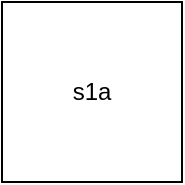 <mxfile>
    <diagram id="_MNMybxDqIOdc_xUgQIV" name="Page-1">
        <mxGraphModel dx="1383" dy="1840" grid="1" gridSize="10" guides="1" tooltips="1" connect="1" arrows="1" fold="1" page="1" pageScale="1" pageWidth="850" pageHeight="1100" math="0" shadow="0">
            <root>
                <mxCell id="0"/>
                <mxCell id="1" parent="0"/>
                <mxCell id="3" value="s1a" style="whiteSpace=wrap;html=1;aspect=fixed;" parent="1" vertex="1">
                    <mxGeometry x="-620" y="-790" width="90" height="90" as="geometry"/>
                </mxCell>
            </root>
        </mxGraphModel>
    </diagram>
</mxfile>